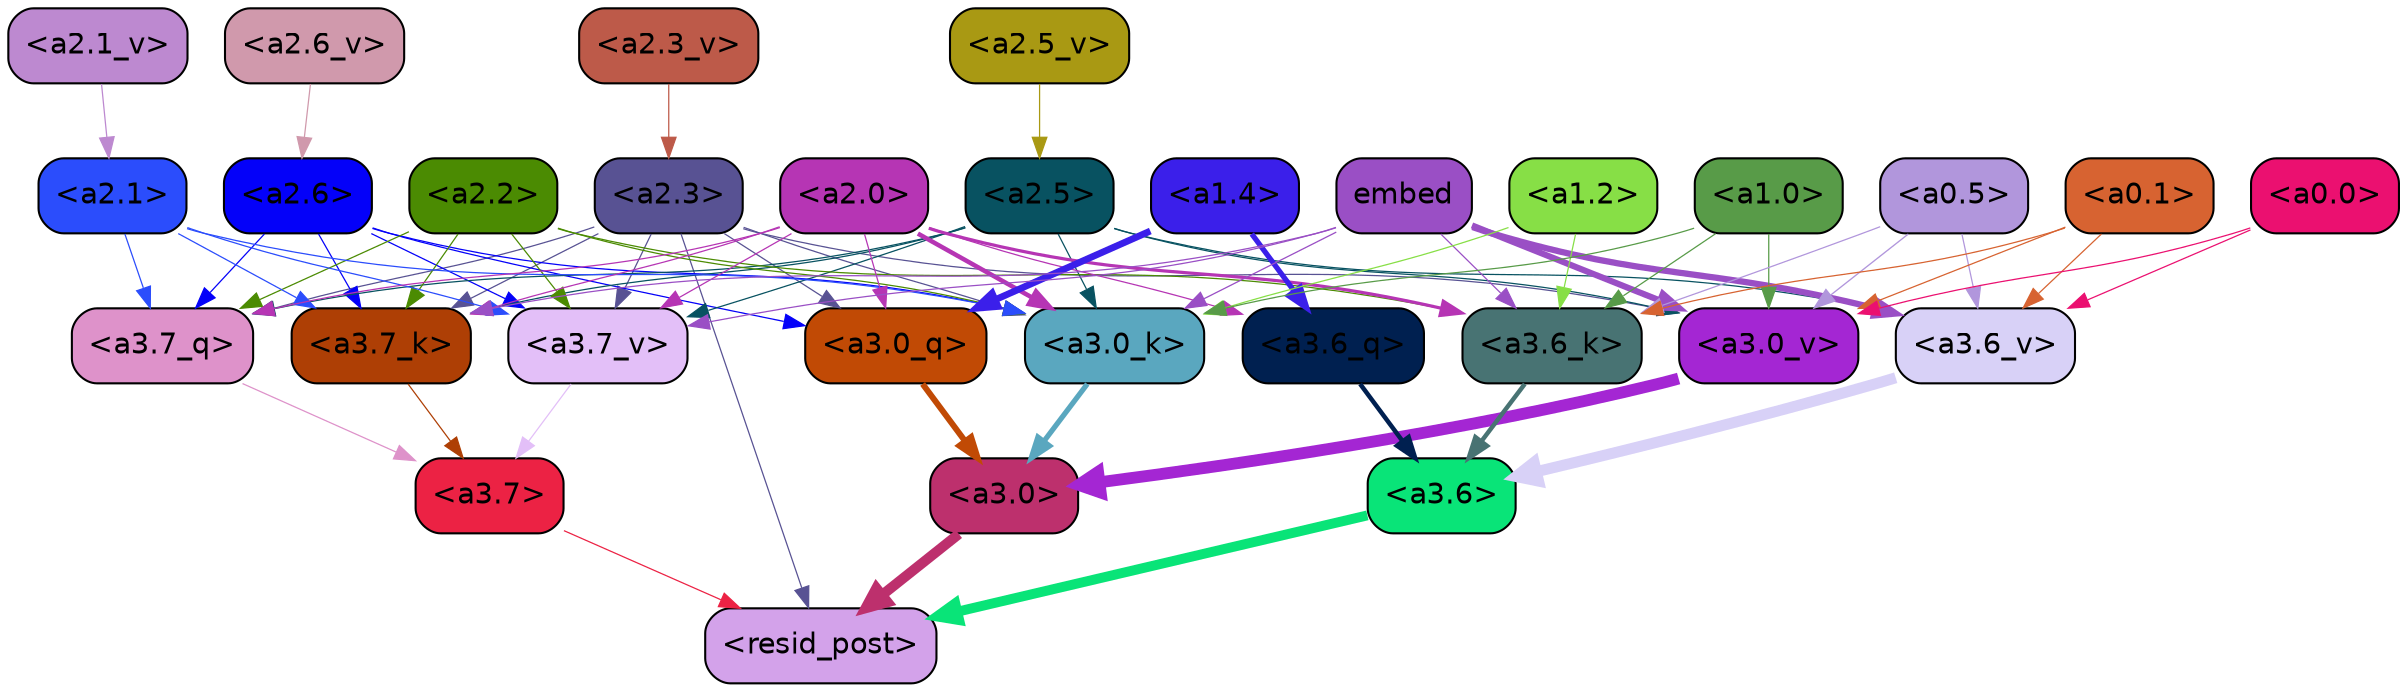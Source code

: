 strict digraph "" {
	graph [bgcolor=transparent,
		layout=dot,
		overlap=false,
		splines=true
	];
	"<a3.7>"	[color=black,
		fillcolor="#ec2244",
		fontname=Helvetica,
		shape=box,
		style="filled, rounded"];
	"<resid_post>"	[color=black,
		fillcolor="#d3a2ea",
		fontname=Helvetica,
		shape=box,
		style="filled, rounded"];
	"<a3.7>" -> "<resid_post>"	[color="#ec2244",
		penwidth=0.6];
	"<a3.6>"	[color=black,
		fillcolor="#09e478",
		fontname=Helvetica,
		shape=box,
		style="filled, rounded"];
	"<a3.6>" -> "<resid_post>"	[color="#09e478",
		penwidth=4.753257989883423];
	"<a3.0>"	[color=black,
		fillcolor="#bd306d",
		fontname=Helvetica,
		shape=box,
		style="filled, rounded"];
	"<a3.0>" -> "<resid_post>"	[color="#bd306d",
		penwidth=4.90053927898407];
	"<a2.3>"	[color=black,
		fillcolor="#585293",
		fontname=Helvetica,
		shape=box,
		style="filled, rounded"];
	"<a2.3>" -> "<resid_post>"	[color="#585293",
		penwidth=0.6];
	"<a3.7_q>"	[color=black,
		fillcolor="#de92ca",
		fontname=Helvetica,
		shape=box,
		style="filled, rounded"];
	"<a2.3>" -> "<a3.7_q>"	[color="#585293",
		penwidth=0.6];
	"<a3.0_q>"	[color=black,
		fillcolor="#c14a05",
		fontname=Helvetica,
		shape=box,
		style="filled, rounded"];
	"<a2.3>" -> "<a3.0_q>"	[color="#585293",
		penwidth=0.6];
	"<a3.7_k>"	[color=black,
		fillcolor="#ae3f05",
		fontname=Helvetica,
		shape=box,
		style="filled, rounded"];
	"<a2.3>" -> "<a3.7_k>"	[color="#585293",
		penwidth=0.6];
	"<a3.0_k>"	[color=black,
		fillcolor="#5aa7bf",
		fontname=Helvetica,
		shape=box,
		style="filled, rounded"];
	"<a2.3>" -> "<a3.0_k>"	[color="#585293",
		penwidth=0.6];
	"<a3.7_v>"	[color=black,
		fillcolor="#e3bff8",
		fontname=Helvetica,
		shape=box,
		style="filled, rounded"];
	"<a2.3>" -> "<a3.7_v>"	[color="#585293",
		penwidth=0.6];
	"<a3.0_v>"	[color=black,
		fillcolor="#a426d3",
		fontname=Helvetica,
		shape=box,
		style="filled, rounded"];
	"<a2.3>" -> "<a3.0_v>"	[color="#585293",
		penwidth=0.6];
	"<a3.7_q>" -> "<a3.7>"	[color="#de92ca",
		penwidth=0.6];
	"<a3.6_q>"	[color=black,
		fillcolor="#002050",
		fontname=Helvetica,
		shape=box,
		style="filled, rounded"];
	"<a3.6_q>" -> "<a3.6>"	[color="#002050",
		penwidth=2.160832464694977];
	"<a3.0_q>" -> "<a3.0>"	[color="#c14a05",
		penwidth=2.870753765106201];
	"<a3.7_k>" -> "<a3.7>"	[color="#ae3f05",
		penwidth=0.6];
	"<a3.6_k>"	[color=black,
		fillcolor="#487373",
		fontname=Helvetica,
		shape=box,
		style="filled, rounded"];
	"<a3.6_k>" -> "<a3.6>"	[color="#487373",
		penwidth=2.13908451795578];
	"<a3.0_k>" -> "<a3.0>"	[color="#5aa7bf",
		penwidth=2.520303964614868];
	"<a3.7_v>" -> "<a3.7>"	[color="#e3bff8",
		penwidth=0.6];
	"<a3.6_v>"	[color=black,
		fillcolor="#d8d1f7",
		fontname=Helvetica,
		shape=box,
		style="filled, rounded"];
	"<a3.6_v>" -> "<a3.6>"	[color="#d8d1f7",
		penwidth=5.297133803367615];
	"<a3.0_v>" -> "<a3.0>"	[color="#a426d3",
		penwidth=5.680712580680847];
	"<a2.6>"	[color=black,
		fillcolor="#0401f9",
		fontname=Helvetica,
		shape=box,
		style="filled, rounded"];
	"<a2.6>" -> "<a3.7_q>"	[color="#0401f9",
		penwidth=0.6];
	"<a2.6>" -> "<a3.0_q>"	[color="#0401f9",
		penwidth=0.6];
	"<a2.6>" -> "<a3.7_k>"	[color="#0401f9",
		penwidth=0.6];
	"<a2.6>" -> "<a3.0_k>"	[color="#0401f9",
		penwidth=0.6];
	"<a2.6>" -> "<a3.7_v>"	[color="#0401f9",
		penwidth=0.6];
	"<a2.5>"	[color=black,
		fillcolor="#085261",
		fontname=Helvetica,
		shape=box,
		style="filled, rounded"];
	"<a2.5>" -> "<a3.7_q>"	[color="#085261",
		penwidth=0.6];
	"<a2.5>" -> "<a3.7_k>"	[color="#085261",
		penwidth=0.6];
	"<a2.5>" -> "<a3.0_k>"	[color="#085261",
		penwidth=0.6];
	"<a2.5>" -> "<a3.7_v>"	[color="#085261",
		penwidth=0.6];
	"<a2.5>" -> "<a3.6_v>"	[color="#085261",
		penwidth=0.6];
	"<a2.5>" -> "<a3.0_v>"	[color="#085261",
		penwidth=0.6];
	"<a2.2>"	[color=black,
		fillcolor="#4b8b02",
		fontname=Helvetica,
		shape=box,
		style="filled, rounded"];
	"<a2.2>" -> "<a3.7_q>"	[color="#4b8b02",
		penwidth=0.6];
	"<a2.2>" -> "<a3.7_k>"	[color="#4b8b02",
		penwidth=0.6];
	"<a2.2>" -> "<a3.6_k>"	[color="#4b8b02",
		penwidth=0.6];
	"<a2.2>" -> "<a3.0_k>"	[color="#4b8b02",
		penwidth=0.6];
	"<a2.2>" -> "<a3.7_v>"	[color="#4b8b02",
		penwidth=0.6];
	"<a2.1>"	[color=black,
		fillcolor="#2b4dfc",
		fontname=Helvetica,
		shape=box,
		style="filled, rounded"];
	"<a2.1>" -> "<a3.7_q>"	[color="#2b4dfc",
		penwidth=0.6];
	"<a2.1>" -> "<a3.7_k>"	[color="#2b4dfc",
		penwidth=0.6];
	"<a2.1>" -> "<a3.0_k>"	[color="#2b4dfc",
		penwidth=0.6];
	"<a2.1>" -> "<a3.7_v>"	[color="#2b4dfc",
		penwidth=0.6];
	"<a2.0>"	[color=black,
		fillcolor="#b635b4",
		fontname=Helvetica,
		shape=box,
		style="filled, rounded"];
	"<a2.0>" -> "<a3.7_q>"	[color="#b635b4",
		penwidth=0.6];
	"<a2.0>" -> "<a3.6_q>"	[color="#b635b4",
		penwidth=0.6];
	"<a2.0>" -> "<a3.0_q>"	[color="#b635b4",
		penwidth=0.6];
	"<a2.0>" -> "<a3.7_k>"	[color="#b635b4",
		penwidth=0.6];
	"<a2.0>" -> "<a3.6_k>"	[color="#b635b4",
		penwidth=1.5348684191703796];
	"<a2.0>" -> "<a3.0_k>"	[color="#b635b4",
		penwidth=2.172017753124237];
	"<a2.0>" -> "<a3.7_v>"	[color="#b635b4",
		penwidth=0.6];
	"<a1.4>"	[color=black,
		fillcolor="#3b1fea",
		fontname=Helvetica,
		shape=box,
		style="filled, rounded"];
	"<a1.4>" -> "<a3.6_q>"	[color="#3b1fea",
		penwidth=2.532623291015625];
	"<a1.4>" -> "<a3.0_q>"	[color="#3b1fea",
		penwidth=3.2595192790031433];
	embed	[color=black,
		fillcolor="#9a4fc5",
		fontname=Helvetica,
		shape=box,
		style="filled, rounded"];
	embed -> "<a3.7_k>"	[color="#9a4fc5",
		penwidth=0.6];
	embed -> "<a3.6_k>"	[color="#9a4fc5",
		penwidth=0.6];
	embed -> "<a3.0_k>"	[color="#9a4fc5",
		penwidth=0.6117386221885681];
	embed -> "<a3.7_v>"	[color="#9a4fc5",
		penwidth=0.6];
	embed -> "<a3.6_v>"	[color="#9a4fc5",
		penwidth=3.0186105966567993];
	embed -> "<a3.0_v>"	[color="#9a4fc5",
		penwidth=2.969020187854767];
	"<a1.2>"	[color=black,
		fillcolor="#87df46",
		fontname=Helvetica,
		shape=box,
		style="filled, rounded"];
	"<a1.2>" -> "<a3.6_k>"	[color="#87df46",
		penwidth=0.6];
	"<a1.2>" -> "<a3.0_k>"	[color="#87df46",
		penwidth=0.6];
	"<a1.0>"	[color=black,
		fillcolor="#589b48",
		fontname=Helvetica,
		shape=box,
		style="filled, rounded"];
	"<a1.0>" -> "<a3.6_k>"	[color="#589b48",
		penwidth=0.6];
	"<a1.0>" -> "<a3.0_k>"	[color="#589b48",
		penwidth=0.6];
	"<a1.0>" -> "<a3.0_v>"	[color="#589b48",
		penwidth=0.6];
	"<a0.5>"	[color=black,
		fillcolor="#b196dc",
		fontname=Helvetica,
		shape=box,
		style="filled, rounded"];
	"<a0.5>" -> "<a3.6_k>"	[color="#b196dc",
		penwidth=0.6];
	"<a0.5>" -> "<a3.6_v>"	[color="#b196dc",
		penwidth=0.6];
	"<a0.5>" -> "<a3.0_v>"	[color="#b196dc",
		penwidth=0.6409564018249512];
	"<a0.1>"	[color=black,
		fillcolor="#d76331",
		fontname=Helvetica,
		shape=box,
		style="filled, rounded"];
	"<a0.1>" -> "<a3.6_k>"	[color="#d76331",
		penwidth=0.6];
	"<a0.1>" -> "<a3.6_v>"	[color="#d76331",
		penwidth=0.6];
	"<a0.1>" -> "<a3.0_v>"	[color="#d76331",
		penwidth=0.6];
	"<a0.0>"	[color=black,
		fillcolor="#eb1070",
		fontname=Helvetica,
		shape=box,
		style="filled, rounded"];
	"<a0.0>" -> "<a3.6_v>"	[color="#eb1070",
		penwidth=0.6];
	"<a0.0>" -> "<a3.0_v>"	[color="#eb1070",
		penwidth=0.6];
	"<a2.6_v>"	[color=black,
		fillcolor="#d099ac",
		fontname=Helvetica,
		shape=box,
		style="filled, rounded"];
	"<a2.6_v>" -> "<a2.6>"	[color="#d099ac",
		penwidth=0.6];
	"<a2.5_v>"	[color=black,
		fillcolor="#a99913",
		fontname=Helvetica,
		shape=box,
		style="filled, rounded"];
	"<a2.5_v>" -> "<a2.5>"	[color="#a99913",
		penwidth=0.6];
	"<a2.3_v>"	[color=black,
		fillcolor="#bd5a49",
		fontname=Helvetica,
		shape=box,
		style="filled, rounded"];
	"<a2.3_v>" -> "<a2.3>"	[color="#bd5a49",
		penwidth=0.6];
	"<a2.1_v>"	[color=black,
		fillcolor="#bd89d0",
		fontname=Helvetica,
		shape=box,
		style="filled, rounded"];
	"<a2.1_v>" -> "<a2.1>"	[color="#bd89d0",
		penwidth=0.6];
}
